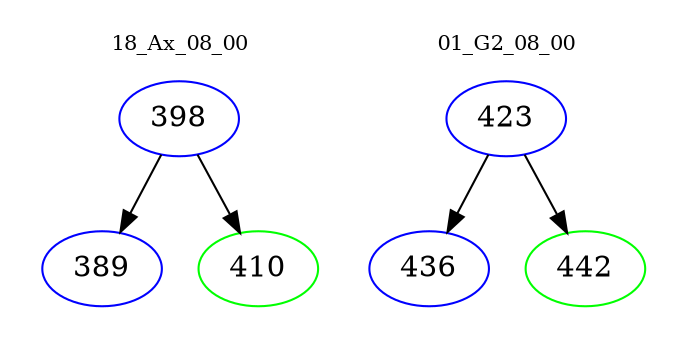digraph{
subgraph cluster_0 {
color = white
label = "18_Ax_08_00";
fontsize=10;
T0_398 [label="398", color="blue"]
T0_398 -> T0_389 [color="black"]
T0_389 [label="389", color="blue"]
T0_398 -> T0_410 [color="black"]
T0_410 [label="410", color="green"]
}
subgraph cluster_1 {
color = white
label = "01_G2_08_00";
fontsize=10;
T1_423 [label="423", color="blue"]
T1_423 -> T1_436 [color="black"]
T1_436 [label="436", color="blue"]
T1_423 -> T1_442 [color="black"]
T1_442 [label="442", color="green"]
}
}
